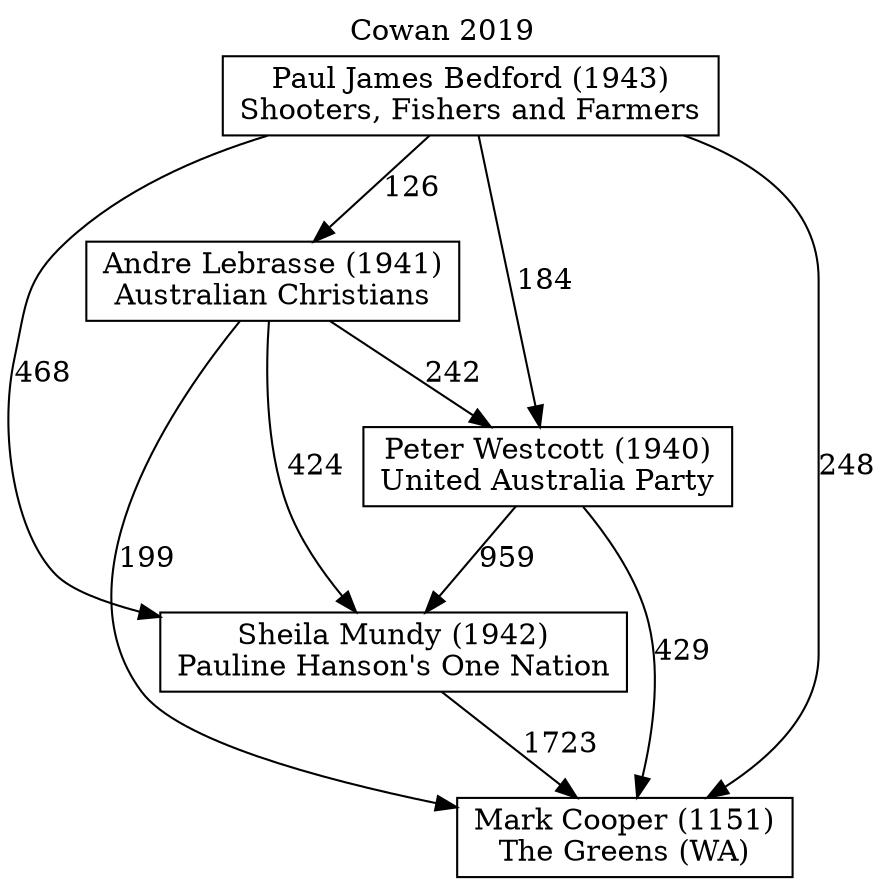 // House preference flow
digraph "Mark Cooper (1151)_Cowan_2019" {
	graph [label="Cowan 2019" labelloc=t mclimit=10]
	node [shape=box]
	"Andre Lebrasse (1941)" [label="Andre Lebrasse (1941)
Australian Christians"]
	"Mark Cooper (1151)" [label="Mark Cooper (1151)
The Greens (WA)"]
	"Paul James Bedford (1943)" [label="Paul James Bedford (1943)
Shooters, Fishers and Farmers"]
	"Peter Westcott (1940)" [label="Peter Westcott (1940)
United Australia Party"]
	"Sheila Mundy (1942)" [label="Sheila Mundy (1942)
Pauline Hanson's One Nation"]
	"Andre Lebrasse (1941)" -> "Mark Cooper (1151)" [label=199]
	"Andre Lebrasse (1941)" -> "Peter Westcott (1940)" [label=242]
	"Andre Lebrasse (1941)" -> "Sheila Mundy (1942)" [label=424]
	"Paul James Bedford (1943)" -> "Andre Lebrasse (1941)" [label=126]
	"Paul James Bedford (1943)" -> "Mark Cooper (1151)" [label=248]
	"Paul James Bedford (1943)" -> "Peter Westcott (1940)" [label=184]
	"Paul James Bedford (1943)" -> "Sheila Mundy (1942)" [label=468]
	"Peter Westcott (1940)" -> "Mark Cooper (1151)" [label=429]
	"Peter Westcott (1940)" -> "Sheila Mundy (1942)" [label=959]
	"Sheila Mundy (1942)" -> "Mark Cooper (1151)" [label=1723]
}
